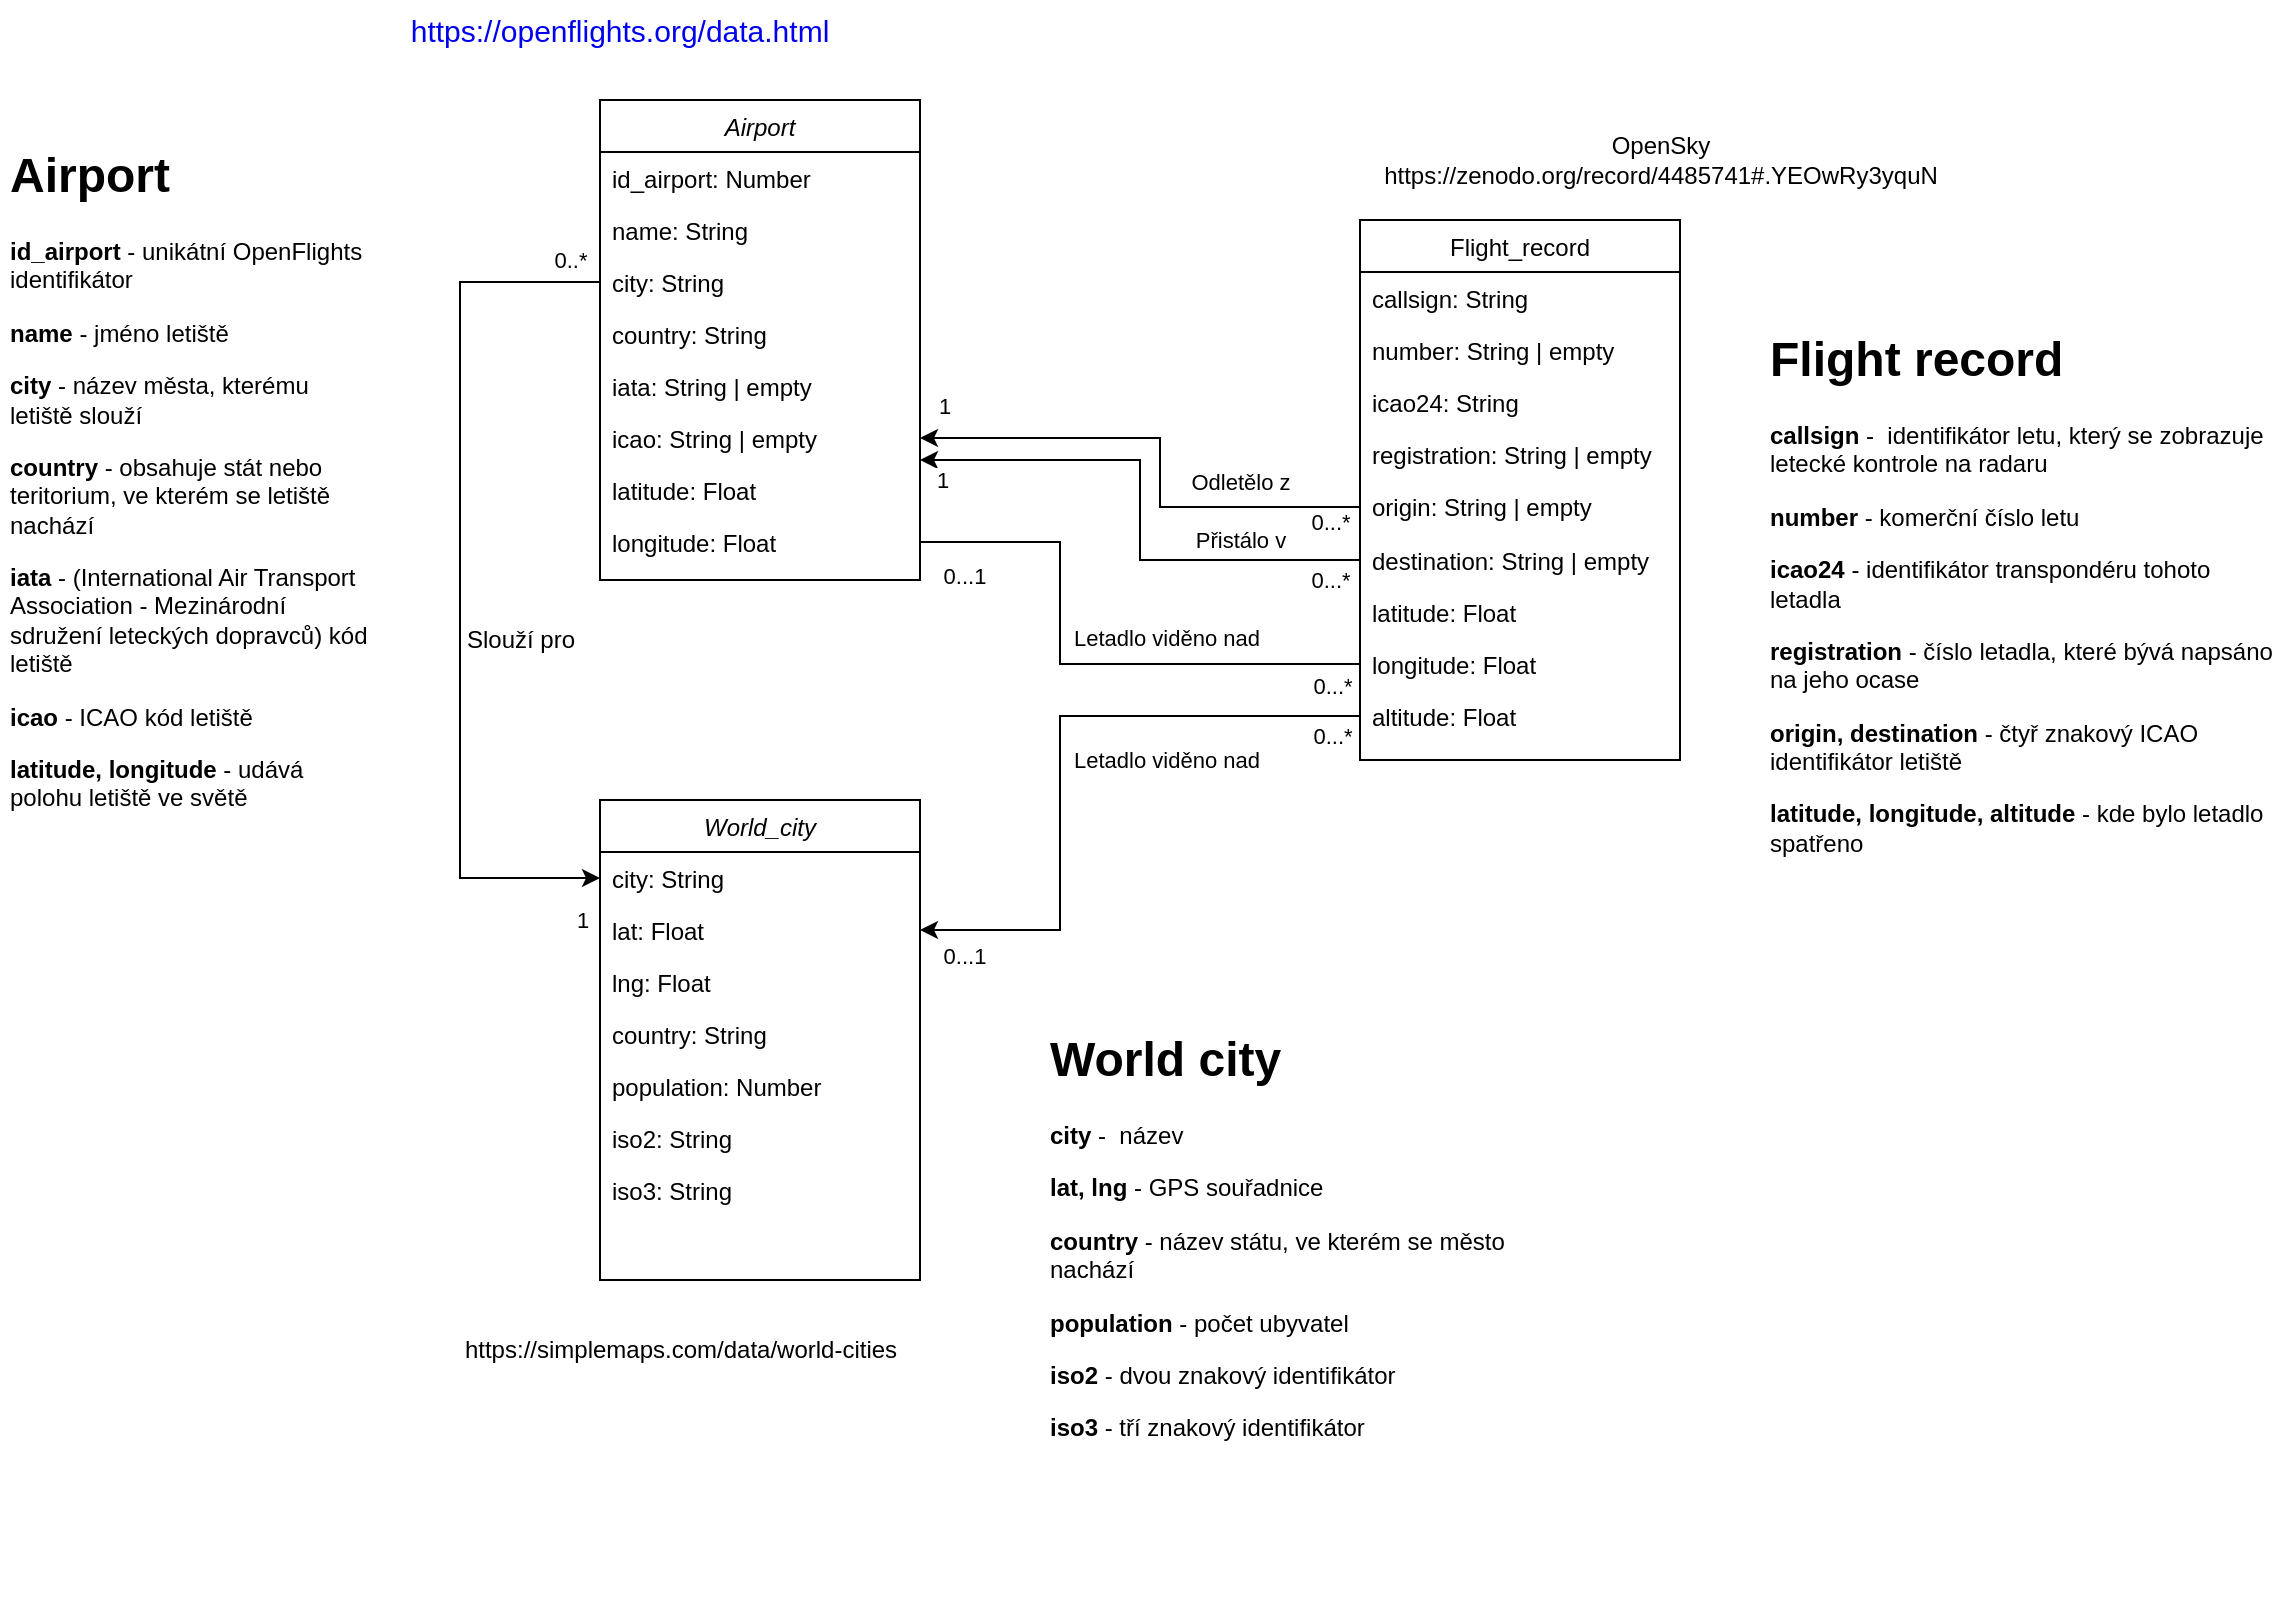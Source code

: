 <mxfile version="20.4.0" type="device"><diagram id="C5RBs43oDa-KdzZeNtuy" name="Page-1"><mxGraphModel dx="1960" dy="744" grid="1" gridSize="10" guides="1" tooltips="1" connect="1" arrows="1" fold="1" page="1" pageScale="1" pageWidth="827" pageHeight="1169" math="0" shadow="0"><root><mxCell id="WIyWlLk6GJQsqaUBKTNV-0"/><mxCell id="WIyWlLk6GJQsqaUBKTNV-1" parent="WIyWlLk6GJQsqaUBKTNV-0"/><mxCell id="zkfFHV4jXpPFQw0GAbJ--0" value="Airport&#10;" style="swimlane;fontStyle=2;align=center;verticalAlign=top;childLayout=stackLayout;horizontal=1;startSize=26;horizontalStack=0;resizeParent=1;resizeLast=0;collapsible=1;marginBottom=0;rounded=0;shadow=0;strokeWidth=1;" parent="WIyWlLk6GJQsqaUBKTNV-1" vertex="1"><mxGeometry x="130" y="90" width="160" height="240" as="geometry"><mxRectangle x="230" y="140" width="160" height="26" as="alternateBounds"/></mxGeometry></mxCell><mxCell id="zkfFHV4jXpPFQw0GAbJ--1" value="id_airport: Number" style="text;align=left;verticalAlign=top;spacingLeft=4;spacingRight=4;overflow=hidden;rotatable=0;points=[[0,0.5],[1,0.5]];portConstraint=eastwest;" parent="zkfFHV4jXpPFQw0GAbJ--0" vertex="1"><mxGeometry y="26" width="160" height="26" as="geometry"/></mxCell><mxCell id="zkfFHV4jXpPFQw0GAbJ--2" value="name: String" style="text;align=left;verticalAlign=top;spacingLeft=4;spacingRight=4;overflow=hidden;rotatable=0;points=[[0,0.5],[1,0.5]];portConstraint=eastwest;rounded=0;shadow=0;html=0;" parent="zkfFHV4jXpPFQw0GAbJ--0" vertex="1"><mxGeometry y="52" width="160" height="26" as="geometry"/></mxCell><mxCell id="zkfFHV4jXpPFQw0GAbJ--3" value="city: String" style="text;align=left;verticalAlign=top;spacingLeft=4;spacingRight=4;overflow=hidden;rotatable=0;points=[[0,0.5],[1,0.5]];portConstraint=eastwest;rounded=0;shadow=0;html=0;" parent="zkfFHV4jXpPFQw0GAbJ--0" vertex="1"><mxGeometry y="78" width="160" height="26" as="geometry"/></mxCell><mxCell id="Nu6VzyHJ0D7kcy4zDyPc-1" value="country: String" style="text;align=left;verticalAlign=top;spacingLeft=4;spacingRight=4;overflow=hidden;rotatable=0;points=[[0,0.5],[1,0.5]];portConstraint=eastwest;rounded=0;shadow=0;html=0;" parent="zkfFHV4jXpPFQw0GAbJ--0" vertex="1"><mxGeometry y="104" width="160" height="26" as="geometry"/></mxCell><mxCell id="Nu6VzyHJ0D7kcy4zDyPc-2" value="iata: String | empty" style="text;align=left;verticalAlign=top;spacingLeft=4;spacingRight=4;overflow=hidden;rotatable=0;points=[[0,0.5],[1,0.5]];portConstraint=eastwest;rounded=0;shadow=0;html=0;" parent="zkfFHV4jXpPFQw0GAbJ--0" vertex="1"><mxGeometry y="130" width="160" height="26" as="geometry"/></mxCell><mxCell id="Nu6VzyHJ0D7kcy4zDyPc-3" value="icao: String | empty" style="text;align=left;verticalAlign=top;spacingLeft=4;spacingRight=4;overflow=hidden;rotatable=0;points=[[0,0.5],[1,0.5]];portConstraint=eastwest;rounded=0;shadow=0;html=0;" parent="zkfFHV4jXpPFQw0GAbJ--0" vertex="1"><mxGeometry y="156" width="160" height="26" as="geometry"/></mxCell><mxCell id="Nu6VzyHJ0D7kcy4zDyPc-5" value="latitude: Float" style="text;align=left;verticalAlign=top;spacingLeft=4;spacingRight=4;overflow=hidden;rotatable=0;points=[[0,0.5],[1,0.5]];portConstraint=eastwest;rounded=0;shadow=0;html=0;" parent="zkfFHV4jXpPFQw0GAbJ--0" vertex="1"><mxGeometry y="182" width="160" height="26" as="geometry"/></mxCell><mxCell id="Nu6VzyHJ0D7kcy4zDyPc-4" value="longitude: Float" style="text;align=left;verticalAlign=top;spacingLeft=4;spacingRight=4;overflow=hidden;rotatable=0;points=[[0,0.5],[1,0.5]];portConstraint=eastwest;rounded=0;shadow=0;html=0;" parent="zkfFHV4jXpPFQw0GAbJ--0" vertex="1"><mxGeometry y="208" width="160" height="26" as="geometry"/></mxCell><mxCell id="zkfFHV4jXpPFQw0GAbJ--17" value="Flight_record&#10;" style="swimlane;fontStyle=0;align=center;verticalAlign=top;childLayout=stackLayout;horizontal=1;startSize=26;horizontalStack=0;resizeParent=1;resizeLast=0;collapsible=1;marginBottom=0;rounded=0;shadow=0;strokeWidth=1;" parent="WIyWlLk6GJQsqaUBKTNV-1" vertex="1"><mxGeometry x="510" y="150" width="160" height="270" as="geometry"><mxRectangle x="550" y="140" width="160" height="26" as="alternateBounds"/></mxGeometry></mxCell><mxCell id="zkfFHV4jXpPFQw0GAbJ--18" value="callsign: String" style="text;align=left;verticalAlign=top;spacingLeft=4;spacingRight=4;overflow=hidden;rotatable=0;points=[[0,0.5],[1,0.5]];portConstraint=eastwest;" parent="zkfFHV4jXpPFQw0GAbJ--17" vertex="1"><mxGeometry y="26" width="160" height="26" as="geometry"/></mxCell><mxCell id="zkfFHV4jXpPFQw0GAbJ--19" value="number: String | empty" style="text;align=left;verticalAlign=top;spacingLeft=4;spacingRight=4;overflow=hidden;rotatable=0;points=[[0,0.5],[1,0.5]];portConstraint=eastwest;rounded=0;shadow=0;html=0;" parent="zkfFHV4jXpPFQw0GAbJ--17" vertex="1"><mxGeometry y="52" width="160" height="26" as="geometry"/></mxCell><mxCell id="zkfFHV4jXpPFQw0GAbJ--20" value="icao24: String" style="text;align=left;verticalAlign=top;spacingLeft=4;spacingRight=4;overflow=hidden;rotatable=0;points=[[0,0.5],[1,0.5]];portConstraint=eastwest;rounded=0;shadow=0;html=0;" parent="zkfFHV4jXpPFQw0GAbJ--17" vertex="1"><mxGeometry y="78" width="160" height="26" as="geometry"/></mxCell><mxCell id="zkfFHV4jXpPFQw0GAbJ--21" value="registration: String | empty" style="text;align=left;verticalAlign=top;spacingLeft=4;spacingRight=4;overflow=hidden;rotatable=0;points=[[0,0.5],[1,0.5]];portConstraint=eastwest;rounded=0;shadow=0;html=0;" parent="zkfFHV4jXpPFQw0GAbJ--17" vertex="1"><mxGeometry y="104" width="160" height="26" as="geometry"/></mxCell><mxCell id="zkfFHV4jXpPFQw0GAbJ--22" value="origin: String | empty" style="text;align=left;verticalAlign=top;spacingLeft=4;spacingRight=4;overflow=hidden;rotatable=0;points=[[0,0.5],[1,0.5]];portConstraint=eastwest;rounded=0;shadow=0;html=0;" parent="zkfFHV4jXpPFQw0GAbJ--17" vertex="1"><mxGeometry y="130" width="160" height="27" as="geometry"/></mxCell><mxCell id="Nu6VzyHJ0D7kcy4zDyPc-7" value="destination: String | empty" style="text;align=left;verticalAlign=top;spacingLeft=4;spacingRight=4;overflow=hidden;rotatable=0;points=[[0,0.5],[1,0.5]];portConstraint=eastwest;rounded=0;shadow=0;html=0;" parent="zkfFHV4jXpPFQw0GAbJ--17" vertex="1"><mxGeometry y="157" width="160" height="26" as="geometry"/></mxCell><mxCell id="Nu6VzyHJ0D7kcy4zDyPc-9" value="latitude: Float" style="text;align=left;verticalAlign=top;spacingLeft=4;spacingRight=4;overflow=hidden;rotatable=0;points=[[0,0.5],[1,0.5]];portConstraint=eastwest;rounded=0;shadow=0;html=0;" parent="zkfFHV4jXpPFQw0GAbJ--17" vertex="1"><mxGeometry y="183" width="160" height="26" as="geometry"/></mxCell><mxCell id="Nu6VzyHJ0D7kcy4zDyPc-11" value="longitude: Float" style="text;align=left;verticalAlign=top;spacingLeft=4;spacingRight=4;overflow=hidden;rotatable=0;points=[[0,0.5],[1,0.5]];portConstraint=eastwest;rounded=0;shadow=0;html=0;" parent="zkfFHV4jXpPFQw0GAbJ--17" vertex="1"><mxGeometry y="209" width="160" height="26" as="geometry"/></mxCell><mxCell id="Nu6VzyHJ0D7kcy4zDyPc-12" value="altitude: Float" style="text;align=left;verticalAlign=top;spacingLeft=4;spacingRight=4;overflow=hidden;rotatable=0;points=[[0,0.5],[1,0.5]];portConstraint=eastwest;rounded=0;shadow=0;html=0;" parent="zkfFHV4jXpPFQw0GAbJ--17" vertex="1"><mxGeometry y="235" width="160" height="26" as="geometry"/></mxCell><mxCell id="Nu6VzyHJ0D7kcy4zDyPc-0" value="&lt;a style=&quot;box-sizing: border-box; text-decoration-line: none; font-family: Arimo, sans-serif; font-size: 15px; text-align: start; background-color: rgb(255, 255, 255);&quot; href=&quot;https://openflights.org/data.html&quot; class=&quot;bare&quot;&gt;https://openflights.org/data.html&lt;/a&gt;" style="text;html=1;strokeColor=none;fillColor=none;align=center;verticalAlign=middle;whiteSpace=wrap;rounded=0;" parent="WIyWlLk6GJQsqaUBKTNV-1" vertex="1"><mxGeometry x="110" y="40" width="60" height="30" as="geometry"/></mxCell><mxCell id="Nu6VzyHJ0D7kcy4zDyPc-6" style="edgeStyle=orthogonalEdgeStyle;rounded=0;orthogonalLoop=1;jettySize=auto;html=1;entryX=1;entryY=0.5;entryDx=0;entryDy=0;exitX=0;exitY=0.5;exitDx=0;exitDy=0;" parent="WIyWlLk6GJQsqaUBKTNV-1" source="zkfFHV4jXpPFQw0GAbJ--22" target="Nu6VzyHJ0D7kcy4zDyPc-3" edge="1"><mxGeometry relative="1" as="geometry"><mxPoint x="330" y="260" as="targetPoint"/><Array as="points"><mxPoint x="410" y="294"/><mxPoint x="410" y="259"/></Array></mxGeometry></mxCell><mxCell id="Nu6VzyHJ0D7kcy4zDyPc-18" value="Odletělo z" style="edgeLabel;html=1;align=center;verticalAlign=middle;resizable=0;points=[];" parent="Nu6VzyHJ0D7kcy4zDyPc-6" vertex="1" connectable="0"><mxGeometry x="-0.316" y="3" relative="1" as="geometry"><mxPoint x="27" y="-16" as="offset"/></mxGeometry></mxCell><mxCell id="Nu6VzyHJ0D7kcy4zDyPc-15" style="edgeStyle=orthogonalEdgeStyle;rounded=0;orthogonalLoop=1;jettySize=auto;html=1;" parent="WIyWlLk6GJQsqaUBKTNV-1" source="Nu6VzyHJ0D7kcy4zDyPc-7" target="Nu6VzyHJ0D7kcy4zDyPc-3" edge="1"><mxGeometry relative="1" as="geometry"><Array as="points"><mxPoint x="400" y="320"/><mxPoint x="400" y="270"/></Array></mxGeometry></mxCell><mxCell id="ELWM-Kkk5myWtMBZNEHu-3" value="0...*" style="edgeLabel;html=1;align=center;verticalAlign=middle;resizable=0;points=[];" vertex="1" connectable="0" parent="Nu6VzyHJ0D7kcy4zDyPc-15"><mxGeometry x="-0.886" y="4" relative="1" as="geometry"><mxPoint y="6" as="offset"/></mxGeometry></mxCell><mxCell id="ELWM-Kkk5myWtMBZNEHu-5" value="1" style="edgeLabel;html=1;align=center;verticalAlign=middle;resizable=0;points=[];" vertex="1" connectable="0" parent="Nu6VzyHJ0D7kcy4zDyPc-15"><mxGeometry x="0.893" y="-1" relative="1" as="geometry"><mxPoint x="-4" y="11" as="offset"/></mxGeometry></mxCell><mxCell id="Nu6VzyHJ0D7kcy4zDyPc-16" style="edgeStyle=orthogonalEdgeStyle;rounded=0;orthogonalLoop=1;jettySize=auto;html=1;entryX=0;entryY=0.5;entryDx=0;entryDy=0;endArrow=none;endFill=0;" parent="WIyWlLk6GJQsqaUBKTNV-1" source="Nu6VzyHJ0D7kcy4zDyPc-4" target="Nu6VzyHJ0D7kcy4zDyPc-11" edge="1"><mxGeometry relative="1" as="geometry"><Array as="points"><mxPoint x="360" y="311"/><mxPoint x="360" y="372"/></Array></mxGeometry></mxCell><mxCell id="Nu6VzyHJ0D7kcy4zDyPc-17" value="Letadlo viděno nad" style="edgeLabel;html=1;align=center;verticalAlign=middle;resizable=0;points=[];" parent="Nu6VzyHJ0D7kcy4zDyPc-16" vertex="1" connectable="0"><mxGeometry x="0.039" y="-2" relative="1" as="geometry"><mxPoint x="38" y="-15" as="offset"/></mxGeometry></mxCell><mxCell id="Nu6VzyHJ0D7kcy4zDyPc-19" value="OpenSky&lt;br&gt;https://zenodo.org/record/4485741#.YEOwRy3yquN" style="text;html=1;align=center;verticalAlign=middle;resizable=0;points=[];autosize=1;strokeColor=none;fillColor=none;" parent="WIyWlLk6GJQsqaUBKTNV-1" vertex="1"><mxGeometry x="510" y="100" width="300" height="40" as="geometry"/></mxCell><mxCell id="Nu6VzyHJ0D7kcy4zDyPc-20" value="World_city" style="swimlane;fontStyle=2;align=center;verticalAlign=top;childLayout=stackLayout;horizontal=1;startSize=26;horizontalStack=0;resizeParent=1;resizeLast=0;collapsible=1;marginBottom=0;rounded=0;shadow=0;strokeWidth=1;" parent="WIyWlLk6GJQsqaUBKTNV-1" vertex="1"><mxGeometry x="130" y="440" width="160" height="240" as="geometry"><mxRectangle x="230" y="140" width="160" height="26" as="alternateBounds"/></mxGeometry></mxCell><mxCell id="Nu6VzyHJ0D7kcy4zDyPc-21" value="city: String" style="text;align=left;verticalAlign=top;spacingLeft=4;spacingRight=4;overflow=hidden;rotatable=0;points=[[0,0.5],[1,0.5]];portConstraint=eastwest;" parent="Nu6VzyHJ0D7kcy4zDyPc-20" vertex="1"><mxGeometry y="26" width="160" height="26" as="geometry"/></mxCell><mxCell id="Nu6VzyHJ0D7kcy4zDyPc-23" value="lat: Float" style="text;align=left;verticalAlign=top;spacingLeft=4;spacingRight=4;overflow=hidden;rotatable=0;points=[[0,0.5],[1,0.5]];portConstraint=eastwest;rounded=0;shadow=0;html=0;" parent="Nu6VzyHJ0D7kcy4zDyPc-20" vertex="1"><mxGeometry y="52" width="160" height="26" as="geometry"/></mxCell><mxCell id="Nu6VzyHJ0D7kcy4zDyPc-24" value="lng: Float" style="text;align=left;verticalAlign=top;spacingLeft=4;spacingRight=4;overflow=hidden;rotatable=0;points=[[0,0.5],[1,0.5]];portConstraint=eastwest;rounded=0;shadow=0;html=0;" parent="Nu6VzyHJ0D7kcy4zDyPc-20" vertex="1"><mxGeometry y="78" width="160" height="26" as="geometry"/></mxCell><mxCell id="Nu6VzyHJ0D7kcy4zDyPc-25" value="country: String" style="text;align=left;verticalAlign=top;spacingLeft=4;spacingRight=4;overflow=hidden;rotatable=0;points=[[0,0.5],[1,0.5]];portConstraint=eastwest;rounded=0;shadow=0;html=0;" parent="Nu6VzyHJ0D7kcy4zDyPc-20" vertex="1"><mxGeometry y="104" width="160" height="26" as="geometry"/></mxCell><mxCell id="Nu6VzyHJ0D7kcy4zDyPc-26" value="population: Number" style="text;align=left;verticalAlign=top;spacingLeft=4;spacingRight=4;overflow=hidden;rotatable=0;points=[[0,0.5],[1,0.5]];portConstraint=eastwest;rounded=0;shadow=0;html=0;" parent="Nu6VzyHJ0D7kcy4zDyPc-20" vertex="1"><mxGeometry y="130" width="160" height="26" as="geometry"/></mxCell><mxCell id="Nu6VzyHJ0D7kcy4zDyPc-27" value="iso2: String" style="text;align=left;verticalAlign=top;spacingLeft=4;spacingRight=4;overflow=hidden;rotatable=0;points=[[0,0.5],[1,0.5]];portConstraint=eastwest;rounded=0;shadow=0;html=0;" parent="Nu6VzyHJ0D7kcy4zDyPc-20" vertex="1"><mxGeometry y="156" width="160" height="26" as="geometry"/></mxCell><mxCell id="Nu6VzyHJ0D7kcy4zDyPc-28" value="iso3: String" style="text;align=left;verticalAlign=top;spacingLeft=4;spacingRight=4;overflow=hidden;rotatable=0;points=[[0,0.5],[1,0.5]];portConstraint=eastwest;rounded=0;shadow=0;html=0;" parent="Nu6VzyHJ0D7kcy4zDyPc-20" vertex="1"><mxGeometry y="182" width="160" height="26" as="geometry"/></mxCell><mxCell id="Nu6VzyHJ0D7kcy4zDyPc-30" style="edgeStyle=orthogonalEdgeStyle;rounded=0;orthogonalLoop=1;jettySize=auto;html=1;endArrow=classic;endFill=1;" parent="WIyWlLk6GJQsqaUBKTNV-1" source="zkfFHV4jXpPFQw0GAbJ--3" target="Nu6VzyHJ0D7kcy4zDyPc-21" edge="1"><mxGeometry relative="1" as="geometry"><Array as="points"><mxPoint x="60" y="181"/><mxPoint x="60" y="479"/></Array></mxGeometry></mxCell><mxCell id="Nu6VzyHJ0D7kcy4zDyPc-34" value="Slouží pro" style="edgeLabel;html=1;align=center;verticalAlign=middle;resizable=0;points=[];fontSize=12;" parent="Nu6VzyHJ0D7kcy4zDyPc-30" vertex="1" connectable="0"><mxGeometry x="0.121" y="3" relative="1" as="geometry"><mxPoint x="27" y="3" as="offset"/></mxGeometry></mxCell><mxCell id="ELWM-Kkk5myWtMBZNEHu-13" value="0..*" style="edgeLabel;html=1;align=center;verticalAlign=middle;resizable=0;points=[];" vertex="1" connectable="0" parent="Nu6VzyHJ0D7kcy4zDyPc-30"><mxGeometry x="-0.929" y="-1" relative="1" as="geometry"><mxPoint y="-10" as="offset"/></mxGeometry></mxCell><mxCell id="Nu6VzyHJ0D7kcy4zDyPc-31" value="https://simplemaps.com/data/world-cities" style="text;html=1;align=center;verticalAlign=middle;resizable=0;points=[];autosize=1;strokeColor=none;fillColor=none;" parent="WIyWlLk6GJQsqaUBKTNV-1" vertex="1"><mxGeometry x="50" y="700" width="240" height="30" as="geometry"/></mxCell><mxCell id="Nu6VzyHJ0D7kcy4zDyPc-32" value="&lt;h1&gt;Flight record&lt;/h1&gt;&lt;p&gt;&lt;b&gt;callsign&lt;/b&gt; -&amp;nbsp;&amp;nbsp;identifikátor letu, který se zobrazuje letecké kontrole na radaru&lt;/p&gt;&lt;p&gt;&lt;b&gt;number&lt;/b&gt; - komerční číslo letu&lt;/p&gt;&lt;p&gt;&lt;b&gt;icao24&lt;/b&gt; -&amp;nbsp;identifikátor transpondéru tohoto letadla&lt;/p&gt;&lt;p&gt;&lt;b&gt;registration&lt;/b&gt; -&amp;nbsp;číslo letadla, které bývá napsáno na jeho ocase&lt;/p&gt;&lt;p&gt;&lt;b&gt;origin, destination &lt;/b&gt;-&amp;nbsp;čtyř znakový ICAO identifikátor letiště&lt;/p&gt;&lt;p&gt;&lt;b&gt;latitude,&amp;nbsp;&lt;span style=&quot;background-color: initial;&quot;&gt;longitude,&amp;nbsp;&lt;/span&gt;&lt;/b&gt;&lt;span style=&quot;background-color: initial;&quot;&gt;&lt;b&gt;altitude&lt;/b&gt;&amp;nbsp;- kde bylo letadlo spatřeno&lt;/span&gt;&lt;/p&gt;" style="text;html=1;strokeColor=none;fillColor=none;spacing=5;spacingTop=-20;whiteSpace=wrap;overflow=hidden;rounded=0;" parent="WIyWlLk6GJQsqaUBKTNV-1" vertex="1"><mxGeometry x="710" y="200" width="260" height="290" as="geometry"/></mxCell><mxCell id="Nu6VzyHJ0D7kcy4zDyPc-33" value="&lt;h1&gt;Airport&lt;/h1&gt;&lt;p&gt;&lt;b&gt;id_airport&lt;/b&gt; -&amp;nbsp;unikátní OpenFlights identifikátor&lt;/p&gt;&lt;p&gt;&lt;b&gt;name&lt;/b&gt;&amp;nbsp;-&amp;nbsp;jméno letiště&lt;/p&gt;&lt;p&gt;&lt;b&gt;city&lt;/b&gt; -&amp;nbsp;název města, kterému letiště slouží&lt;/p&gt;&lt;p&gt;&lt;b&gt;country&lt;/b&gt; -&amp;nbsp;obsahuje stát nebo teritorium, ve kterém se letiště nachází&lt;/p&gt;&lt;p&gt;&lt;b&gt;iata&lt;/b&gt; -&amp;nbsp;(International Air Transport Association - Mezinárodní sdružení leteckých dopravců) kód letiště&lt;/p&gt;&lt;p&gt;&lt;b&gt;icao&lt;/b&gt; -&amp;nbsp;ICAO kód letiště&lt;/p&gt;&lt;p&gt;&lt;b&gt;latitude, longitude &lt;/b&gt;- udává polohu letiště ve světě&lt;/p&gt;" style="text;html=1;strokeColor=none;fillColor=none;spacing=5;spacingTop=-20;whiteSpace=wrap;overflow=hidden;rounded=0;" parent="WIyWlLk6GJQsqaUBKTNV-1" vertex="1"><mxGeometry x="-170" y="108" width="190" height="352" as="geometry"/></mxCell><mxCell id="ELWM-Kkk5myWtMBZNEHu-0" value="&lt;h1&gt;World city&lt;/h1&gt;&lt;p&gt;&lt;b&gt;city&lt;/b&gt; -&amp;nbsp;&amp;nbsp;název&lt;/p&gt;&lt;p&gt;&lt;b&gt;lat, lng&lt;/b&gt; - GPS souřadnice&lt;/p&gt;&lt;p&gt;&lt;b&gt;country&lt;/b&gt; - název státu, ve kterém se město nachází&lt;/p&gt;&lt;p&gt;&lt;b&gt;population&lt;/b&gt;&amp;nbsp;-&amp;nbsp;počet ubyvatel&lt;/p&gt;&lt;p&gt;&lt;b&gt;iso2&amp;nbsp;&lt;/b&gt;-&amp;nbsp;dvou znakový identifikátor&lt;/p&gt;&lt;p&gt;&lt;span style=&quot;background-color: initial;&quot;&gt;&lt;b&gt;iso3&lt;/b&gt; - tří znakový identifikátor&lt;/span&gt;&lt;/p&gt;" style="text;html=1;strokeColor=none;fillColor=none;spacing=5;spacingTop=-20;whiteSpace=wrap;overflow=hidden;rounded=0;" vertex="1" parent="WIyWlLk6GJQsqaUBKTNV-1"><mxGeometry x="350" y="550" width="260" height="290" as="geometry"/></mxCell><mxCell id="ELWM-Kkk5myWtMBZNEHu-2" value="Přistálo v" style="edgeLabel;html=1;align=center;verticalAlign=middle;resizable=0;points=[];" vertex="1" connectable="0" parent="WIyWlLk6GJQsqaUBKTNV-1"><mxGeometry x="450" y="310" as="geometry"/></mxCell><mxCell id="ELWM-Kkk5myWtMBZNEHu-4" value="0...*" style="edgeLabel;html=1;align=center;verticalAlign=middle;resizable=0;points=[];" vertex="1" connectable="0" parent="WIyWlLk6GJQsqaUBKTNV-1"><mxGeometry x="504" y="335" as="geometry"><mxPoint x="-9" y="-34" as="offset"/></mxGeometry></mxCell><mxCell id="ELWM-Kkk5myWtMBZNEHu-6" value="0...*" style="edgeLabel;html=1;align=center;verticalAlign=middle;resizable=0;points=[];" vertex="1" connectable="0" parent="WIyWlLk6GJQsqaUBKTNV-1"><mxGeometry x="503.998" y="335.003" as="geometry"><mxPoint x="-8" y="48" as="offset"/></mxGeometry></mxCell><mxCell id="ELWM-Kkk5myWtMBZNEHu-7" value="0...1" style="edgeLabel;html=1;align=center;verticalAlign=middle;resizable=0;points=[];" vertex="1" connectable="0" parent="WIyWlLk6GJQsqaUBKTNV-1"><mxGeometry x="319.998" y="280.003" as="geometry"><mxPoint x="-8" y="48" as="offset"/></mxGeometry></mxCell><mxCell id="ELWM-Kkk5myWtMBZNEHu-8" value="0...1" style="edgeLabel;html=1;align=center;verticalAlign=middle;resizable=0;points=[];" vertex="1" connectable="0" parent="WIyWlLk6GJQsqaUBKTNV-1"><mxGeometry x="319.998" y="470.003" as="geometry"><mxPoint x="-8" y="48" as="offset"/></mxGeometry></mxCell><mxCell id="ELWM-Kkk5myWtMBZNEHu-9" style="edgeStyle=orthogonalEdgeStyle;rounded=0;orthogonalLoop=1;jettySize=auto;html=1;entryX=0;entryY=0.5;entryDx=0;entryDy=0;endArrow=none;endFill=0;startArrow=classic;startFill=1;" edge="1" parent="WIyWlLk6GJQsqaUBKTNV-1" source="Nu6VzyHJ0D7kcy4zDyPc-23" target="Nu6VzyHJ0D7kcy4zDyPc-12"><mxGeometry relative="1" as="geometry"><Array as="points"><mxPoint x="360" y="505"/><mxPoint x="360" y="398"/></Array></mxGeometry></mxCell><mxCell id="ELWM-Kkk5myWtMBZNEHu-10" value="Letadlo viděno nad" style="edgeLabel;html=1;align=center;verticalAlign=middle;resizable=0;points=[];" vertex="1" connectable="0" parent="WIyWlLk6GJQsqaUBKTNV-1"><mxGeometry x="413.004" y="419.999" as="geometry"/></mxCell><mxCell id="ELWM-Kkk5myWtMBZNEHu-11" value="0...*" style="edgeLabel;html=1;align=center;verticalAlign=middle;resizable=0;points=[];" vertex="1" connectable="0" parent="WIyWlLk6GJQsqaUBKTNV-1"><mxGeometry x="503.998" y="360.003" as="geometry"><mxPoint x="-8" y="48" as="offset"/></mxGeometry></mxCell><mxCell id="ELWM-Kkk5myWtMBZNEHu-12" value="1" style="edgeLabel;html=1;align=center;verticalAlign=middle;resizable=0;points=[];" vertex="1" connectable="0" parent="WIyWlLk6GJQsqaUBKTNV-1"><mxGeometry x="310.348" y="280.003" as="geometry"><mxPoint x="-9" y="-37" as="offset"/></mxGeometry></mxCell><mxCell id="ELWM-Kkk5myWtMBZNEHu-14" value="1" style="edgeLabel;html=1;align=center;verticalAlign=middle;resizable=0;points=[];" vertex="1" connectable="0" parent="WIyWlLk6GJQsqaUBKTNV-1"><mxGeometry x="124.348" y="180.0" as="geometry"><mxPoint x="-4" y="320" as="offset"/></mxGeometry></mxCell></root></mxGraphModel></diagram></mxfile>